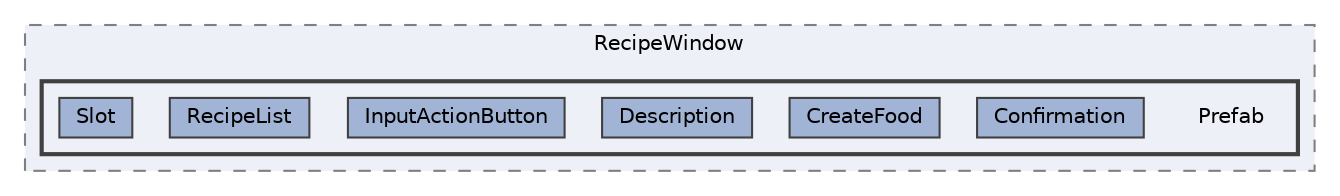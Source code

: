 digraph "003_Item/Window/RecipeWindow/Prefab"
{
 // LATEX_PDF_SIZE
  bgcolor="transparent";
  edge [fontname=Helvetica,fontsize=10,labelfontname=Helvetica,labelfontsize=10];
  node [fontname=Helvetica,fontsize=10,shape=box,height=0.2,width=0.4];
  compound=true
  subgraph clusterdir_68930613015f87e31a9ad0762399e21a {
    graph [ bgcolor="#edf0f7", pencolor="grey50", label="RecipeWindow", fontname=Helvetica,fontsize=10 style="filled,dashed", URL="dir_68930613015f87e31a9ad0762399e21a.html",tooltip=""]
  subgraph clusterdir_e468fb2dc7b48b02014f13e58344d230 {
    graph [ bgcolor="#edf0f7", pencolor="grey25", label="", fontname=Helvetica,fontsize=10 style="filled,bold", URL="dir_e468fb2dc7b48b02014f13e58344d230.html",tooltip=""]
    dir_e468fb2dc7b48b02014f13e58344d230 [shape=plaintext, label="Prefab"];
  dir_8a8f2d9115991cd63dcf70c3b3028d50 [label="Confirmation", fillcolor="#a2b4d6", color="grey25", style="filled", URL="dir_8a8f2d9115991cd63dcf70c3b3028d50.html",tooltip=""];
  dir_832c64c172686d4edaf84c061d421a84 [label="CreateFood", fillcolor="#a2b4d6", color="grey25", style="filled", URL="dir_832c64c172686d4edaf84c061d421a84.html",tooltip=""];
  dir_a0969edd77d3e561ee6c3abcdcfd4c62 [label="Description", fillcolor="#a2b4d6", color="grey25", style="filled", URL="dir_a0969edd77d3e561ee6c3abcdcfd4c62.html",tooltip=""];
  dir_c3d59b17acc0dafdc9ae1dcd1224d47b [label="InputActionButton", fillcolor="#a2b4d6", color="grey25", style="filled", URL="dir_c3d59b17acc0dafdc9ae1dcd1224d47b.html",tooltip=""];
  dir_08909a6407d77fd54c76382a65aeff1b [label="RecipeList", fillcolor="#a2b4d6", color="grey25", style="filled", URL="dir_08909a6407d77fd54c76382a65aeff1b.html",tooltip=""];
  dir_9f547330bcf4b04b3cd4f159d4655234 [label="Slot", fillcolor="#a2b4d6", color="grey25", style="filled", URL="dir_9f547330bcf4b04b3cd4f159d4655234.html",tooltip=""];
  }
  }
}
